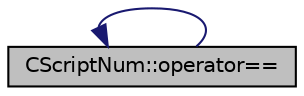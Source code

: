 digraph "CScriptNum::operator=="
{
  edge [fontname="Helvetica",fontsize="10",labelfontname="Helvetica",labelfontsize="10"];
  node [fontname="Helvetica",fontsize="10",shape=record];
  rankdir="LR";
  Node55 [label="CScriptNum::operator==",height=0.2,width=0.4,color="black", fillcolor="grey75", style="filled", fontcolor="black"];
  Node55 -> Node55 [dir="back",color="midnightblue",fontsize="10",style="solid",fontname="Helvetica"];
}
